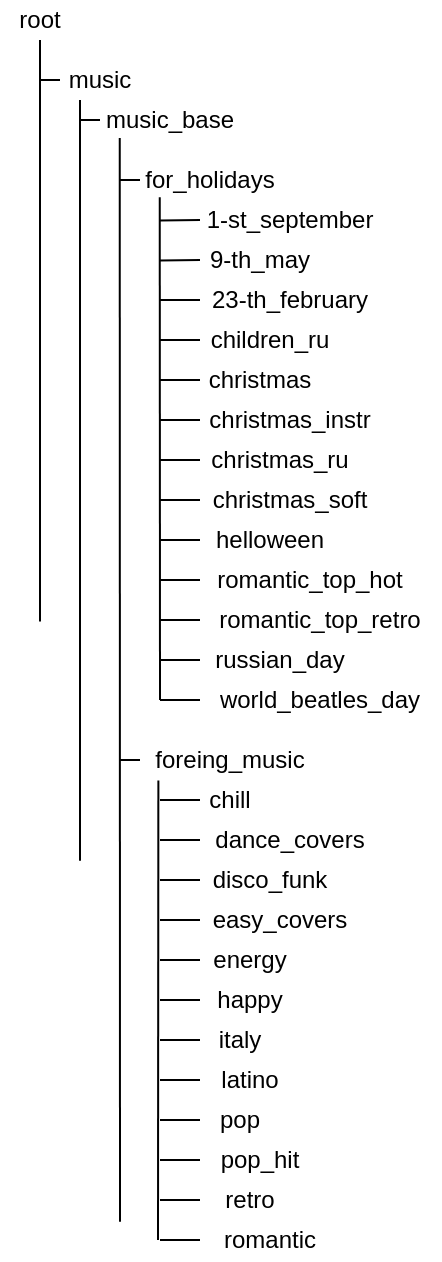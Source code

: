 <mxfile version="15.1.0" type="github">
  <diagram id="9BgmfVq6AIESk__lORL1" name="Page-1">
    <mxGraphModel dx="813" dy="403" grid="1" gridSize="10" guides="1" tooltips="1" connect="1" arrows="1" fold="1" page="1" pageScale="1" pageWidth="827" pageHeight="1169" math="0" shadow="0">
      <root>
        <mxCell id="0" />
        <mxCell id="1" parent="0" />
        <mxCell id="d_O0yF2bRHU_pppDEcbj-1" value="root" style="text;html=1;strokeColor=none;fillColor=none;align=center;verticalAlign=middle;whiteSpace=wrap;rounded=0;" vertex="1" parent="1">
          <mxGeometry x="100" y="60" width="40" height="20" as="geometry" />
        </mxCell>
        <mxCell id="d_O0yF2bRHU_pppDEcbj-2" value="" style="endArrow=none;html=1;entryX=0.5;entryY=1;entryDx=0;entryDy=0;" edge="1" parent="1" target="d_O0yF2bRHU_pppDEcbj-1">
          <mxGeometry width="50" height="50" relative="1" as="geometry">
            <mxPoint x="120" y="370.8" as="sourcePoint" />
            <mxPoint x="250" y="130" as="targetPoint" />
          </mxGeometry>
        </mxCell>
        <mxCell id="d_O0yF2bRHU_pppDEcbj-3" value="music" style="text;html=1;strokeColor=none;fillColor=none;align=center;verticalAlign=middle;whiteSpace=wrap;rounded=0;" vertex="1" parent="1">
          <mxGeometry x="130" y="90" width="40" height="20" as="geometry" />
        </mxCell>
        <mxCell id="d_O0yF2bRHU_pppDEcbj-4" value="" style="endArrow=none;html=1;exitX=0;exitY=0.5;exitDx=0;exitDy=0;" edge="1" parent="1" source="d_O0yF2bRHU_pppDEcbj-3">
          <mxGeometry width="50" height="50" relative="1" as="geometry">
            <mxPoint x="240" y="180" as="sourcePoint" />
            <mxPoint x="120" y="100" as="targetPoint" />
          </mxGeometry>
        </mxCell>
        <mxCell id="d_O0yF2bRHU_pppDEcbj-5" value="" style="endArrow=none;html=1;entryX=0.5;entryY=1;entryDx=0;entryDy=0;" edge="1" parent="1">
          <mxGeometry width="50" height="50" relative="1" as="geometry">
            <mxPoint x="140" y="490.333" as="sourcePoint" />
            <mxPoint x="140.0" y="110" as="targetPoint" />
          </mxGeometry>
        </mxCell>
        <mxCell id="d_O0yF2bRHU_pppDEcbj-6" value="music_base" style="text;html=1;strokeColor=none;fillColor=none;align=center;verticalAlign=middle;whiteSpace=wrap;rounded=0;" vertex="1" parent="1">
          <mxGeometry x="150" y="110" width="70" height="20" as="geometry" />
        </mxCell>
        <mxCell id="d_O0yF2bRHU_pppDEcbj-7" value="" style="endArrow=none;html=1;exitX=0;exitY=0.5;exitDx=0;exitDy=0;" edge="1" parent="1" source="d_O0yF2bRHU_pppDEcbj-6">
          <mxGeometry width="50" height="50" relative="1" as="geometry">
            <mxPoint x="150" y="120" as="sourcePoint" />
            <mxPoint x="140" y="120" as="targetPoint" />
          </mxGeometry>
        </mxCell>
        <mxCell id="d_O0yF2bRHU_pppDEcbj-8" value="for_holidays" style="text;html=1;strokeColor=none;fillColor=none;align=center;verticalAlign=middle;whiteSpace=wrap;rounded=0;" vertex="1" parent="1">
          <mxGeometry x="170" y="140" width="70" height="20" as="geometry" />
        </mxCell>
        <mxCell id="d_O0yF2bRHU_pppDEcbj-9" value="" style="endArrow=none;html=1;entryX=0.141;entryY=0.953;entryDx=0;entryDy=0;entryPerimeter=0;" edge="1" parent="1" target="d_O0yF2bRHU_pppDEcbj-6">
          <mxGeometry width="50" height="50" relative="1" as="geometry">
            <mxPoint x="160" y="670.833" as="sourcePoint" />
            <mxPoint x="160.37" y="130" as="targetPoint" />
          </mxGeometry>
        </mxCell>
        <mxCell id="d_O0yF2bRHU_pppDEcbj-10" value="" style="endArrow=none;html=1;entryX=0;entryY=0.5;entryDx=0;entryDy=0;" edge="1" parent="1" target="d_O0yF2bRHU_pppDEcbj-8">
          <mxGeometry width="50" height="50" relative="1" as="geometry">
            <mxPoint x="160" y="150" as="sourcePoint" />
            <mxPoint x="220" y="149.8" as="targetPoint" />
          </mxGeometry>
        </mxCell>
        <mxCell id="d_O0yF2bRHU_pppDEcbj-11" value="" style="endArrow=none;html=1;exitX=0.141;exitY=0.934;exitDx=0;exitDy=0;exitPerimeter=0;" edge="1" parent="1" source="d_O0yF2bRHU_pppDEcbj-8">
          <mxGeometry width="50" height="50" relative="1" as="geometry">
            <mxPoint x="180" y="170" as="sourcePoint" />
            <mxPoint x="180" y="410" as="targetPoint" />
          </mxGeometry>
        </mxCell>
        <mxCell id="d_O0yF2bRHU_pppDEcbj-12" value="1-st_september" style="text;html=1;strokeColor=none;fillColor=none;align=center;verticalAlign=middle;whiteSpace=wrap;rounded=0;" vertex="1" parent="1">
          <mxGeometry x="200" y="160" width="90" height="20" as="geometry" />
        </mxCell>
        <mxCell id="d_O0yF2bRHU_pppDEcbj-13" value="" style="endArrow=none;html=1;entryX=0;entryY=0.5;entryDx=0;entryDy=0;" edge="1" parent="1" target="d_O0yF2bRHU_pppDEcbj-12">
          <mxGeometry width="50" height="50" relative="1" as="geometry">
            <mxPoint x="180" y="170.2" as="sourcePoint" />
            <mxPoint x="270" y="160.2" as="targetPoint" />
          </mxGeometry>
        </mxCell>
        <mxCell id="d_O0yF2bRHU_pppDEcbj-14" value="9-th_may" style="text;html=1;strokeColor=none;fillColor=none;align=center;verticalAlign=middle;whiteSpace=wrap;rounded=0;" vertex="1" parent="1">
          <mxGeometry x="200" y="180" width="60" height="20" as="geometry" />
        </mxCell>
        <mxCell id="d_O0yF2bRHU_pppDEcbj-15" value="" style="endArrow=none;html=1;entryX=0;entryY=0.5;entryDx=0;entryDy=0;" edge="1" parent="1" target="d_O0yF2bRHU_pppDEcbj-14">
          <mxGeometry width="50" height="50" relative="1" as="geometry">
            <mxPoint x="180" y="190.2" as="sourcePoint" />
            <mxPoint x="270" y="170.2" as="targetPoint" />
          </mxGeometry>
        </mxCell>
        <mxCell id="d_O0yF2bRHU_pppDEcbj-16" value="children_ru" style="text;html=1;strokeColor=none;fillColor=none;align=center;verticalAlign=middle;whiteSpace=wrap;rounded=0;" vertex="1" parent="1">
          <mxGeometry x="200" y="220" width="70" height="20" as="geometry" />
        </mxCell>
        <mxCell id="d_O0yF2bRHU_pppDEcbj-17" value="23-th_february" style="text;html=1;strokeColor=none;fillColor=none;align=center;verticalAlign=middle;whiteSpace=wrap;rounded=0;" vertex="1" parent="1">
          <mxGeometry x="200" y="200" width="90" height="20" as="geometry" />
        </mxCell>
        <mxCell id="d_O0yF2bRHU_pppDEcbj-18" value="" style="endArrow=none;html=1;entryX=0;entryY=0.5;entryDx=0;entryDy=0;" edge="1" parent="1" target="d_O0yF2bRHU_pppDEcbj-17">
          <mxGeometry width="50" height="50" relative="1" as="geometry">
            <mxPoint x="180" y="210" as="sourcePoint" />
            <mxPoint x="310" y="190" as="targetPoint" />
          </mxGeometry>
        </mxCell>
        <mxCell id="d_O0yF2bRHU_pppDEcbj-19" value="" style="endArrow=none;html=1;entryX=0;entryY=0.5;entryDx=0;entryDy=0;" edge="1" parent="1" target="d_O0yF2bRHU_pppDEcbj-16">
          <mxGeometry width="50" height="50" relative="1" as="geometry">
            <mxPoint x="180" y="230" as="sourcePoint" />
            <mxPoint x="310" y="190" as="targetPoint" />
          </mxGeometry>
        </mxCell>
        <mxCell id="d_O0yF2bRHU_pppDEcbj-21" value="christmas" style="text;html=1;strokeColor=none;fillColor=none;align=center;verticalAlign=middle;whiteSpace=wrap;rounded=0;" vertex="1" parent="1">
          <mxGeometry x="200" y="240" width="60" height="20" as="geometry" />
        </mxCell>
        <mxCell id="d_O0yF2bRHU_pppDEcbj-23" value="christmas_instr" style="text;html=1;strokeColor=none;fillColor=none;align=center;verticalAlign=middle;whiteSpace=wrap;rounded=0;" vertex="1" parent="1">
          <mxGeometry x="200" y="260" width="90" height="20" as="geometry" />
        </mxCell>
        <mxCell id="d_O0yF2bRHU_pppDEcbj-24" value="christmas_ru" style="text;html=1;strokeColor=none;fillColor=none;align=center;verticalAlign=middle;whiteSpace=wrap;rounded=0;" vertex="1" parent="1">
          <mxGeometry x="200" y="280" width="80" height="20" as="geometry" />
        </mxCell>
        <mxCell id="d_O0yF2bRHU_pppDEcbj-25" value="christmas_soft" style="text;html=1;strokeColor=none;fillColor=none;align=center;verticalAlign=middle;whiteSpace=wrap;rounded=0;" vertex="1" parent="1">
          <mxGeometry x="200" y="300" width="90" height="20" as="geometry" />
        </mxCell>
        <mxCell id="d_O0yF2bRHU_pppDEcbj-26" value="helloween" style="text;html=1;strokeColor=none;fillColor=none;align=center;verticalAlign=middle;whiteSpace=wrap;rounded=0;" vertex="1" parent="1">
          <mxGeometry x="200" y="320" width="70" height="20" as="geometry" />
        </mxCell>
        <mxCell id="d_O0yF2bRHU_pppDEcbj-27" value="romantic_top_hot" style="text;html=1;strokeColor=none;fillColor=none;align=center;verticalAlign=middle;whiteSpace=wrap;rounded=0;" vertex="1" parent="1">
          <mxGeometry x="200" y="340" width="110" height="20" as="geometry" />
        </mxCell>
        <mxCell id="d_O0yF2bRHU_pppDEcbj-28" value="romantic_top_retro" style="text;html=1;strokeColor=none;fillColor=none;align=center;verticalAlign=middle;whiteSpace=wrap;rounded=0;" vertex="1" parent="1">
          <mxGeometry x="200" y="360" width="120" height="20" as="geometry" />
        </mxCell>
        <mxCell id="d_O0yF2bRHU_pppDEcbj-29" value="russian_day" style="text;html=1;strokeColor=none;fillColor=none;align=center;verticalAlign=middle;whiteSpace=wrap;rounded=0;" vertex="1" parent="1">
          <mxGeometry x="200" y="380" width="80" height="20" as="geometry" />
        </mxCell>
        <mxCell id="d_O0yF2bRHU_pppDEcbj-30" value="world_beatles_day" style="text;html=1;strokeColor=none;fillColor=none;align=center;verticalAlign=middle;whiteSpace=wrap;rounded=0;" vertex="1" parent="1">
          <mxGeometry x="200" y="400" width="120" height="20" as="geometry" />
        </mxCell>
        <mxCell id="d_O0yF2bRHU_pppDEcbj-31" value="" style="endArrow=none;html=1;entryX=0;entryY=0.5;entryDx=0;entryDy=0;" edge="1" parent="1" target="d_O0yF2bRHU_pppDEcbj-21">
          <mxGeometry width="50" height="50" relative="1" as="geometry">
            <mxPoint x="180" y="250" as="sourcePoint" />
            <mxPoint x="320" y="260" as="targetPoint" />
          </mxGeometry>
        </mxCell>
        <mxCell id="d_O0yF2bRHU_pppDEcbj-32" value="" style="endArrow=none;html=1;entryX=0;entryY=0.5;entryDx=0;entryDy=0;" edge="1" parent="1" target="d_O0yF2bRHU_pppDEcbj-23">
          <mxGeometry width="50" height="50" relative="1" as="geometry">
            <mxPoint x="180" y="270" as="sourcePoint" />
            <mxPoint x="210" y="260" as="targetPoint" />
          </mxGeometry>
        </mxCell>
        <mxCell id="d_O0yF2bRHU_pppDEcbj-33" value="" style="endArrow=none;html=1;entryX=0;entryY=0.5;entryDx=0;entryDy=0;" edge="1" parent="1" target="d_O0yF2bRHU_pppDEcbj-24">
          <mxGeometry width="50" height="50" relative="1" as="geometry">
            <mxPoint x="180" y="290" as="sourcePoint" />
            <mxPoint x="210" y="280" as="targetPoint" />
          </mxGeometry>
        </mxCell>
        <mxCell id="d_O0yF2bRHU_pppDEcbj-34" value="" style="endArrow=none;html=1;entryX=0;entryY=0.5;entryDx=0;entryDy=0;" edge="1" parent="1" target="d_O0yF2bRHU_pppDEcbj-25">
          <mxGeometry width="50" height="50" relative="1" as="geometry">
            <mxPoint x="180" y="310" as="sourcePoint" />
            <mxPoint x="210" y="300" as="targetPoint" />
          </mxGeometry>
        </mxCell>
        <mxCell id="d_O0yF2bRHU_pppDEcbj-35" value="" style="endArrow=none;html=1;entryX=0;entryY=0.5;entryDx=0;entryDy=0;" edge="1" parent="1" target="d_O0yF2bRHU_pppDEcbj-26">
          <mxGeometry width="50" height="50" relative="1" as="geometry">
            <mxPoint x="180" y="330" as="sourcePoint" />
            <mxPoint x="210" y="320" as="targetPoint" />
          </mxGeometry>
        </mxCell>
        <mxCell id="d_O0yF2bRHU_pppDEcbj-36" value="" style="endArrow=none;html=1;entryX=0;entryY=0.5;entryDx=0;entryDy=0;" edge="1" parent="1" target="d_O0yF2bRHU_pppDEcbj-27">
          <mxGeometry width="50" height="50" relative="1" as="geometry">
            <mxPoint x="180" y="350" as="sourcePoint" />
            <mxPoint x="210" y="340" as="targetPoint" />
          </mxGeometry>
        </mxCell>
        <mxCell id="d_O0yF2bRHU_pppDEcbj-37" value="" style="endArrow=none;html=1;entryX=0;entryY=0.5;entryDx=0;entryDy=0;" edge="1" parent="1" target="d_O0yF2bRHU_pppDEcbj-28">
          <mxGeometry width="50" height="50" relative="1" as="geometry">
            <mxPoint x="180" y="370" as="sourcePoint" />
            <mxPoint x="210" y="360" as="targetPoint" />
          </mxGeometry>
        </mxCell>
        <mxCell id="d_O0yF2bRHU_pppDEcbj-38" value="" style="endArrow=none;html=1;entryX=0;entryY=0.5;entryDx=0;entryDy=0;" edge="1" parent="1" target="d_O0yF2bRHU_pppDEcbj-29">
          <mxGeometry width="50" height="50" relative="1" as="geometry">
            <mxPoint x="180" y="390" as="sourcePoint" />
            <mxPoint x="210" y="380" as="targetPoint" />
          </mxGeometry>
        </mxCell>
        <mxCell id="d_O0yF2bRHU_pppDEcbj-39" value="" style="endArrow=none;html=1;entryX=0;entryY=0.5;entryDx=0;entryDy=0;" edge="1" parent="1" target="d_O0yF2bRHU_pppDEcbj-30">
          <mxGeometry width="50" height="50" relative="1" as="geometry">
            <mxPoint x="180" y="410" as="sourcePoint" />
            <mxPoint x="210" y="400" as="targetPoint" />
          </mxGeometry>
        </mxCell>
        <mxCell id="d_O0yF2bRHU_pppDEcbj-42" value="foreing_music" style="text;html=1;strokeColor=none;fillColor=none;align=center;verticalAlign=middle;whiteSpace=wrap;rounded=0;" vertex="1" parent="1">
          <mxGeometry x="170" y="430" width="90" height="20" as="geometry" />
        </mxCell>
        <mxCell id="d_O0yF2bRHU_pppDEcbj-43" value="" style="endArrow=none;html=1;exitX=0;exitY=0.5;exitDx=0;exitDy=0;" edge="1" parent="1" source="d_O0yF2bRHU_pppDEcbj-42">
          <mxGeometry width="50" height="50" relative="1" as="geometry">
            <mxPoint x="190" y="420" as="sourcePoint" />
            <mxPoint x="160" y="440" as="targetPoint" />
          </mxGeometry>
        </mxCell>
        <mxCell id="d_O0yF2bRHU_pppDEcbj-44" value="" style="endArrow=none;html=1;entryX=0.102;entryY=1.01;entryDx=0;entryDy=0;entryPerimeter=0;" edge="1" parent="1" target="d_O0yF2bRHU_pppDEcbj-42">
          <mxGeometry width="50" height="50" relative="1" as="geometry">
            <mxPoint x="179" y="680" as="sourcePoint" />
            <mxPoint x="300" y="440" as="targetPoint" />
          </mxGeometry>
        </mxCell>
        <mxCell id="d_O0yF2bRHU_pppDEcbj-45" value="chill" style="text;html=1;strokeColor=none;fillColor=none;align=center;verticalAlign=middle;whiteSpace=wrap;rounded=0;" vertex="1" parent="1">
          <mxGeometry x="200" y="450" width="30" height="20" as="geometry" />
        </mxCell>
        <mxCell id="d_O0yF2bRHU_pppDEcbj-46" value="dance_covers" style="text;html=1;strokeColor=none;fillColor=none;align=center;verticalAlign=middle;whiteSpace=wrap;rounded=0;" vertex="1" parent="1">
          <mxGeometry x="200" y="470" width="90" height="20" as="geometry" />
        </mxCell>
        <mxCell id="d_O0yF2bRHU_pppDEcbj-47" value="disco_funk" style="text;html=1;strokeColor=none;fillColor=none;align=center;verticalAlign=middle;whiteSpace=wrap;rounded=0;" vertex="1" parent="1">
          <mxGeometry x="200" y="490" width="70" height="20" as="geometry" />
        </mxCell>
        <mxCell id="d_O0yF2bRHU_pppDEcbj-48" value="easy_covers" style="text;html=1;strokeColor=none;fillColor=none;align=center;verticalAlign=middle;whiteSpace=wrap;rounded=0;" vertex="1" parent="1">
          <mxGeometry x="200" y="510" width="80" height="20" as="geometry" />
        </mxCell>
        <mxCell id="d_O0yF2bRHU_pppDEcbj-49" value="energy" style="text;html=1;strokeColor=none;fillColor=none;align=center;verticalAlign=middle;whiteSpace=wrap;rounded=0;" vertex="1" parent="1">
          <mxGeometry x="200" y="530" width="50" height="20" as="geometry" />
        </mxCell>
        <mxCell id="d_O0yF2bRHU_pppDEcbj-50" value="happy" style="text;html=1;strokeColor=none;fillColor=none;align=center;verticalAlign=middle;whiteSpace=wrap;rounded=0;" vertex="1" parent="1">
          <mxGeometry x="200" y="550" width="50" height="20" as="geometry" />
        </mxCell>
        <mxCell id="d_O0yF2bRHU_pppDEcbj-51" value="italy" style="text;html=1;strokeColor=none;fillColor=none;align=center;verticalAlign=middle;whiteSpace=wrap;rounded=0;" vertex="1" parent="1">
          <mxGeometry x="200" y="570" width="40" height="20" as="geometry" />
        </mxCell>
        <mxCell id="d_O0yF2bRHU_pppDEcbj-52" value="latino" style="text;html=1;strokeColor=none;fillColor=none;align=center;verticalAlign=middle;whiteSpace=wrap;rounded=0;" vertex="1" parent="1">
          <mxGeometry x="200" y="590" width="50" height="20" as="geometry" />
        </mxCell>
        <mxCell id="d_O0yF2bRHU_pppDEcbj-53" value="pop" style="text;html=1;strokeColor=none;fillColor=none;align=center;verticalAlign=middle;whiteSpace=wrap;rounded=0;" vertex="1" parent="1">
          <mxGeometry x="200" y="610" width="40" height="20" as="geometry" />
        </mxCell>
        <mxCell id="d_O0yF2bRHU_pppDEcbj-54" value="pop_hit" style="text;html=1;strokeColor=none;fillColor=none;align=center;verticalAlign=middle;whiteSpace=wrap;rounded=0;" vertex="1" parent="1">
          <mxGeometry x="200" y="630" width="60" height="20" as="geometry" />
        </mxCell>
        <mxCell id="d_O0yF2bRHU_pppDEcbj-55" value="retro" style="text;html=1;strokeColor=none;fillColor=none;align=center;verticalAlign=middle;whiteSpace=wrap;rounded=0;" vertex="1" parent="1">
          <mxGeometry x="200" y="650" width="50" height="20" as="geometry" />
        </mxCell>
        <mxCell id="d_O0yF2bRHU_pppDEcbj-56" value="romantic" style="text;html=1;strokeColor=none;fillColor=none;align=center;verticalAlign=middle;whiteSpace=wrap;rounded=0;" vertex="1" parent="1">
          <mxGeometry x="200" y="670" width="70" height="20" as="geometry" />
        </mxCell>
        <mxCell id="d_O0yF2bRHU_pppDEcbj-57" value="" style="endArrow=none;html=1;entryX=0;entryY=0.5;entryDx=0;entryDy=0;" edge="1" parent="1" target="d_O0yF2bRHU_pppDEcbj-45">
          <mxGeometry width="50" height="50" relative="1" as="geometry">
            <mxPoint x="180" y="460" as="sourcePoint" />
            <mxPoint x="280" y="470" as="targetPoint" />
          </mxGeometry>
        </mxCell>
        <mxCell id="d_O0yF2bRHU_pppDEcbj-58" value="" style="endArrow=none;html=1;entryX=0;entryY=0.5;entryDx=0;entryDy=0;" edge="1" parent="1" target="d_O0yF2bRHU_pppDEcbj-46">
          <mxGeometry width="50" height="50" relative="1" as="geometry">
            <mxPoint x="180" y="480" as="sourcePoint" />
            <mxPoint x="210" y="470" as="targetPoint" />
          </mxGeometry>
        </mxCell>
        <mxCell id="d_O0yF2bRHU_pppDEcbj-59" value="" style="endArrow=none;html=1;entryX=0;entryY=0.5;entryDx=0;entryDy=0;" edge="1" parent="1" target="d_O0yF2bRHU_pppDEcbj-47">
          <mxGeometry width="50" height="50" relative="1" as="geometry">
            <mxPoint x="180" y="500" as="sourcePoint" />
            <mxPoint x="210" y="490" as="targetPoint" />
          </mxGeometry>
        </mxCell>
        <mxCell id="d_O0yF2bRHU_pppDEcbj-60" value="" style="endArrow=none;html=1;entryX=0;entryY=0.5;entryDx=0;entryDy=0;" edge="1" parent="1" target="d_O0yF2bRHU_pppDEcbj-48">
          <mxGeometry width="50" height="50" relative="1" as="geometry">
            <mxPoint x="180" y="520" as="sourcePoint" />
            <mxPoint x="210" y="510" as="targetPoint" />
          </mxGeometry>
        </mxCell>
        <mxCell id="d_O0yF2bRHU_pppDEcbj-61" value="" style="endArrow=none;html=1;entryX=0;entryY=0.5;entryDx=0;entryDy=0;" edge="1" parent="1" target="d_O0yF2bRHU_pppDEcbj-49">
          <mxGeometry width="50" height="50" relative="1" as="geometry">
            <mxPoint x="180" y="540" as="sourcePoint" />
            <mxPoint x="210" y="530" as="targetPoint" />
          </mxGeometry>
        </mxCell>
        <mxCell id="d_O0yF2bRHU_pppDEcbj-62" value="" style="endArrow=none;html=1;entryX=0;entryY=0.5;entryDx=0;entryDy=0;" edge="1" parent="1" target="d_O0yF2bRHU_pppDEcbj-50">
          <mxGeometry width="50" height="50" relative="1" as="geometry">
            <mxPoint x="180" y="560" as="sourcePoint" />
            <mxPoint x="240" y="570" as="targetPoint" />
          </mxGeometry>
        </mxCell>
        <mxCell id="d_O0yF2bRHU_pppDEcbj-63" value="" style="endArrow=none;html=1;entryX=0;entryY=0.5;entryDx=0;entryDy=0;" edge="1" parent="1" target="d_O0yF2bRHU_pppDEcbj-51">
          <mxGeometry width="50" height="50" relative="1" as="geometry">
            <mxPoint x="180" y="580" as="sourcePoint" />
            <mxPoint x="240" y="570" as="targetPoint" />
          </mxGeometry>
        </mxCell>
        <mxCell id="d_O0yF2bRHU_pppDEcbj-64" value="" style="endArrow=none;html=1;entryX=0;entryY=0.5;entryDx=0;entryDy=0;" edge="1" parent="1" target="d_O0yF2bRHU_pppDEcbj-52">
          <mxGeometry width="50" height="50" relative="1" as="geometry">
            <mxPoint x="180" y="600" as="sourcePoint" />
            <mxPoint x="240" y="570" as="targetPoint" />
          </mxGeometry>
        </mxCell>
        <mxCell id="d_O0yF2bRHU_pppDEcbj-65" value="" style="endArrow=none;html=1;entryX=0;entryY=0.5;entryDx=0;entryDy=0;" edge="1" parent="1" target="d_O0yF2bRHU_pppDEcbj-53">
          <mxGeometry width="50" height="50" relative="1" as="geometry">
            <mxPoint x="180" y="620" as="sourcePoint" />
            <mxPoint x="240" y="600" as="targetPoint" />
          </mxGeometry>
        </mxCell>
        <mxCell id="d_O0yF2bRHU_pppDEcbj-66" value="" style="endArrow=none;html=1;entryX=0;entryY=0.5;entryDx=0;entryDy=0;" edge="1" parent="1" target="d_O0yF2bRHU_pppDEcbj-54">
          <mxGeometry width="50" height="50" relative="1" as="geometry">
            <mxPoint x="180" y="640" as="sourcePoint" />
            <mxPoint x="240" y="640" as="targetPoint" />
          </mxGeometry>
        </mxCell>
        <mxCell id="d_O0yF2bRHU_pppDEcbj-67" value="" style="endArrow=none;html=1;entryX=0;entryY=0.5;entryDx=0;entryDy=0;" edge="1" parent="1" target="d_O0yF2bRHU_pppDEcbj-55">
          <mxGeometry width="50" height="50" relative="1" as="geometry">
            <mxPoint x="180" y="660" as="sourcePoint" />
            <mxPoint x="240" y="660" as="targetPoint" />
          </mxGeometry>
        </mxCell>
        <mxCell id="d_O0yF2bRHU_pppDEcbj-68" value="" style="endArrow=none;html=1;entryX=0;entryY=0.5;entryDx=0;entryDy=0;" edge="1" parent="1" target="d_O0yF2bRHU_pppDEcbj-56">
          <mxGeometry width="50" height="50" relative="1" as="geometry">
            <mxPoint x="180" y="680" as="sourcePoint" />
            <mxPoint x="240" y="660" as="targetPoint" />
          </mxGeometry>
        </mxCell>
      </root>
    </mxGraphModel>
  </diagram>
</mxfile>
